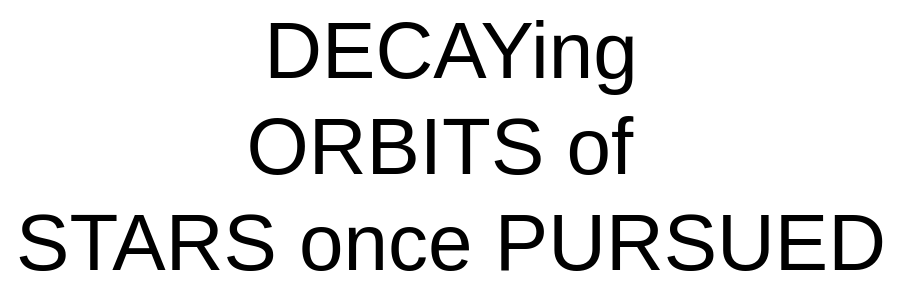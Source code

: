 <mxfile version="17.4.6" type="github">
  <diagram id="3qhZwrLO9nKTCcctOFaJ" name="Page-1">
    <mxGraphModel dx="685" dy="739" grid="1" gridSize="10" guides="1" tooltips="1" connect="1" arrows="1" fold="1" page="1" pageScale="1" pageWidth="850" pageHeight="1100" math="0" shadow="0">
      <root>
        <mxCell id="0" />
        <mxCell id="1" parent="0" />
        <mxCell id="Vp9s6SNykMQbQfu_lT-6-1" value="&lt;font style=&quot;font-size: 40px&quot;&gt;DECAYing&lt;br&gt;ORBITS of&amp;nbsp;&lt;br&gt;STARS once PURSUED&lt;br&gt;&lt;/font&gt;" style="text;html=1;align=center;verticalAlign=middle;resizable=0;points=[];autosize=1;strokeColor=none;fillColor=none;" vertex="1" parent="1">
          <mxGeometry x="130" y="150" width="450" height="80" as="geometry" />
        </mxCell>
      </root>
    </mxGraphModel>
  </diagram>
</mxfile>
